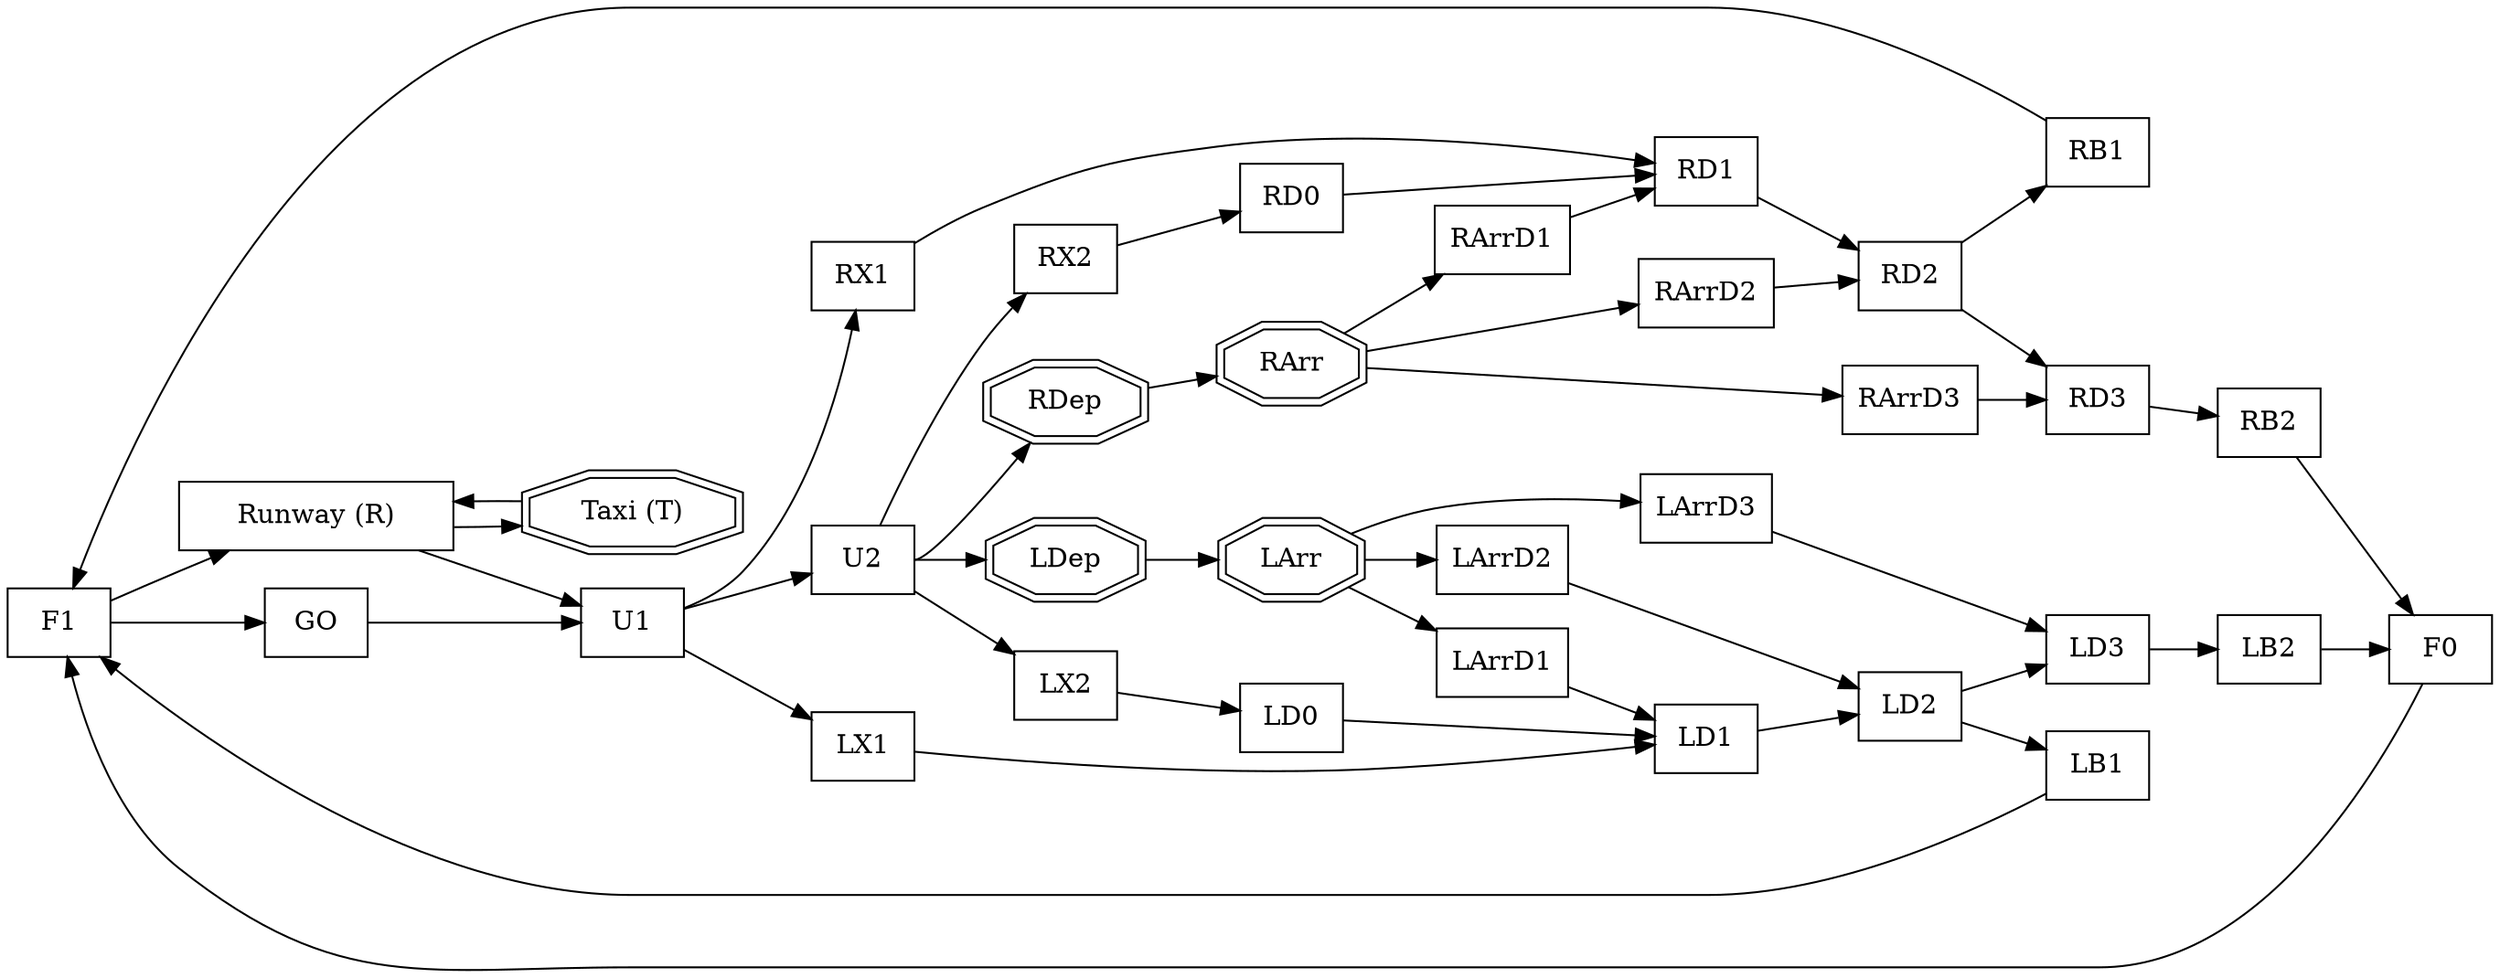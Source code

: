 digraph G {
rankdir=LR

splines=true
node [shape = box]

F1[label="F1", pin=true, pos="-2.00, 0.00!" ]
U2[label="U2", pin=true, pos="4.00, 0.00!" ]
F0[label="F0", pin=true, pos="-4.00, 0.00!" ]
LD3[label="LD3", pin=true, pos="-4.00, 2.00!" ]
LD1[label="LD1", pin=true, pos="2.00, 2.00!" ]
LX2[label="LX2", pin=true, pos="4.50, 1.00!" ]
T[label="Taxi (T)", pin=true, pos="0.00, -1.00!" , shape = doubleoctagon, width = 1.5]
RArrD2[label="RArrD2", pin=true, pos="-1.00, -3.00!" ]
RB2[label="RB2", pin=true, pos="-4.50, -1.00!" ]
LX1[label="LX1", pin=true, pos="2.50, 1.00!" ]
RX2[label="RX2", pin=true, pos="4.50, -1.00!" ]
GO[label="GO", pin=true, pos="0.00, 1.00!" ]
RD2[label="RD2", pin=true, pos="-2.00, -2.00!" ]
RArr[label="RArr", pin=true, pos="0.00, -4.00!" , shape = doubleoctagon]
LD2[label="LD2", pin=true, pos="-2.00, 2.00!" ]
LArr[label="LArr", pin=true, pos="0.00, 4.00!" , shape = doubleoctagon]
RArrD3[label="RArrD3", pin=true, pos="-3.00, -3.00!" ]
RD1[label="RD1", pin=true, pos="2.00, -2.00!" ]
LArrD1[label="LArrD1", pin=true, pos="1.00, 3.00!" ]
RD0[label="RD0", pin=true, pos="4.00, -2.00!" ]
LB1[label="LB1", pin=true, pos="-2.50, 1.00!" ]
U1[label="U1", pin=true, pos="2.00, 0.00!" ]
RD3[label="RD3", pin=true, pos="-4.00, -2.00!" ]
LDep[label="LDep", pin=true, pos="6.00, 4.50!" , shape = doubleoctagon]
LArrD2[label="LArrD2", pin=true, pos="-1.00, 3.00!" ]
R[label="Runway (R)", pin=true, pos="0.00, 0.00!" , width = 2]
RX1[label="RX1", pin=true, pos="2.50, -1.00!" ]
LD0[label="LD0", pin=true, pos="4.00, 2.00!" ]
LB2[label="LB2", pin=true, pos="-4.50, 1.00!" ]
LArrD3[label="LArrD3", pin=true, pos="-3.00, 3.00!" ]
RB1[label="RB1", pin=true, pos="-2.50, -1.00!" ]
RDep[label="RDep", pin=true, pos="6.00, -4.50!" , shape = doubleoctagon]
RArrD1[label="RArrD1", pin=true, pos="1.00, -3.00!" ]
F1 -> R 
F1 -> GO 
U2 -> LX2 
U2 -> RX2 
U2 -> LDep [tailport="e"]
U2 -> RDep [tailport="e"]
F0 -> F1 
LD3 -> LB2 
LD1 -> LD2 
LX2 -> LD0 
T -> R 
RArrD2 -> RD2 
RB2 -> F0 
LX1 -> LD1 
RX2 -> RD0 
GO -> U1 
RD2 -> RB1 
RD2 -> RD3 
RArr -> RArrD1 
RArr -> RArrD2 
RArr -> RArrD3 
LD2 -> LB1 
LD2 -> LD3 
LArr -> LArrD1 
LArr -> LArrD2 
LArr -> LArrD3 
RArrD3 -> RD3 
RD1 -> RD2 
LArrD1 -> LD1 
RD0 -> RD1 
LB1 -> F1 
U1 -> LX1 
U1 -> RX1 
U1 -> U2 
RD3 -> RB2 
LDep -> LArr 
LArrD2 -> LD2 
R -> U1 
R -> T 
RX1 -> RD1 
LD0 -> LD1 
LB2 -> F0 
LArrD3 -> LD3 
RB1 -> F1 
RDep -> RArr 
RArrD1 -> RD1 
}